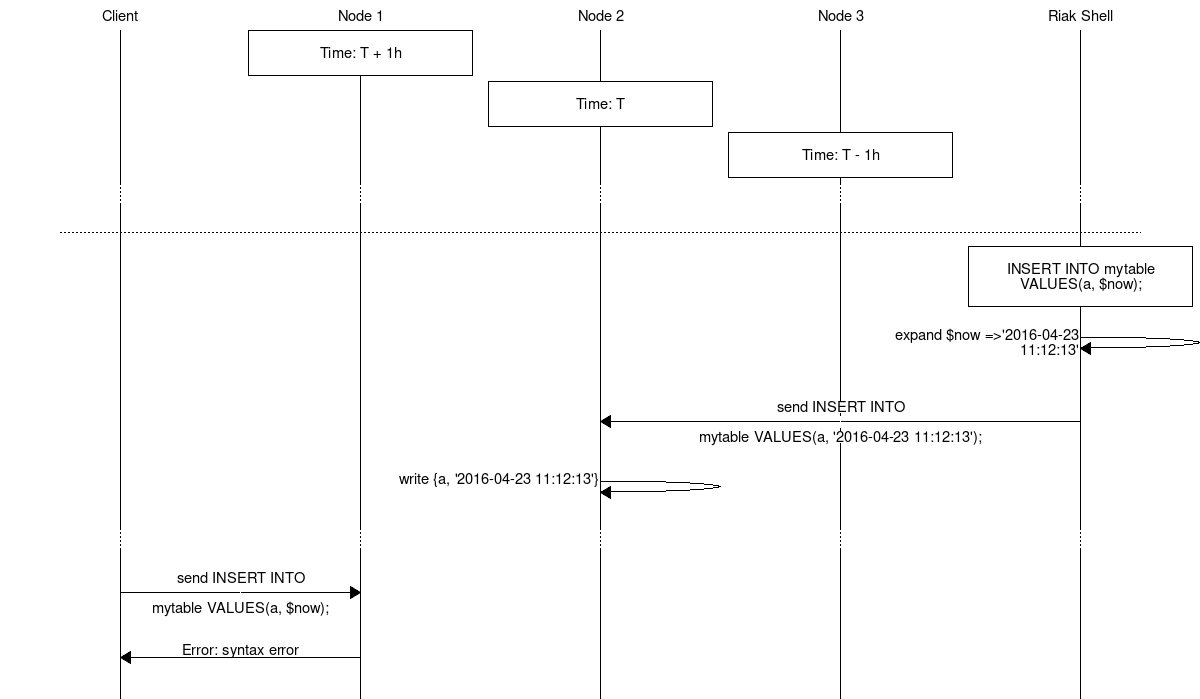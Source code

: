 // diagram for upgrade_downgrade_specs.md
//
// Upgrade/Downgrade Scenario 1 diagram
//
// This diagram is generated by mscgen
// which can be installed on ubuntu by
// sudo apt-get install mscgen
//
// Generate this diagram on the command line with:
// > mscgen -T png -i problem_scenario.msc -F ./fonts/DejaVuSansMono.ttf
//
msc {

	// Image defaults
	width="1200", wordwraparcs="1";

	// declare objects
	// This is a cluster with 3 nodes for exposition purposes
	// a client and a riak-shell 

	"Client", "Node 1", "Node 2", "Node 3", "Riak Shell";

    "Node 1" box "Node 1" [label="\nTime: T + 1h\n"];
    "Node 2" box "Node 2" [label="\nTime: T\n"];
    "Node 3" box "Node 3" [label="\nTime: T - 1h\n"];

    ...;

    |||;
    
    ---;

    "Riak Shell" box "Riak Shell" [label="\nINSERT INTO mytable VALUES(a, $now);\n"],

	|||;

	"Riak Shell" => "Riak Shell" [label = "\nexpand $now =>'2016-04-23 11:12:13'\n"];

	|||;

	"Riak Shell" => "Node 2" [label = "send INSERT INTO\n\nmytable VALUES(a, '2016-04-23 11:12:13');"];

    |||;

	"Node 2" => "Node 2" [label = "write {a, '2016-04-23 11:12:13'}"];

    |||;

    ...;

    |||;

	"Client" => "Node 1" [label = "send INSERT INTO\n\nmytable VALUES(a, $now);"];

    |||;

 	"Node 1" => "Client" [label = "Error: syntax error"];

    |||;

}